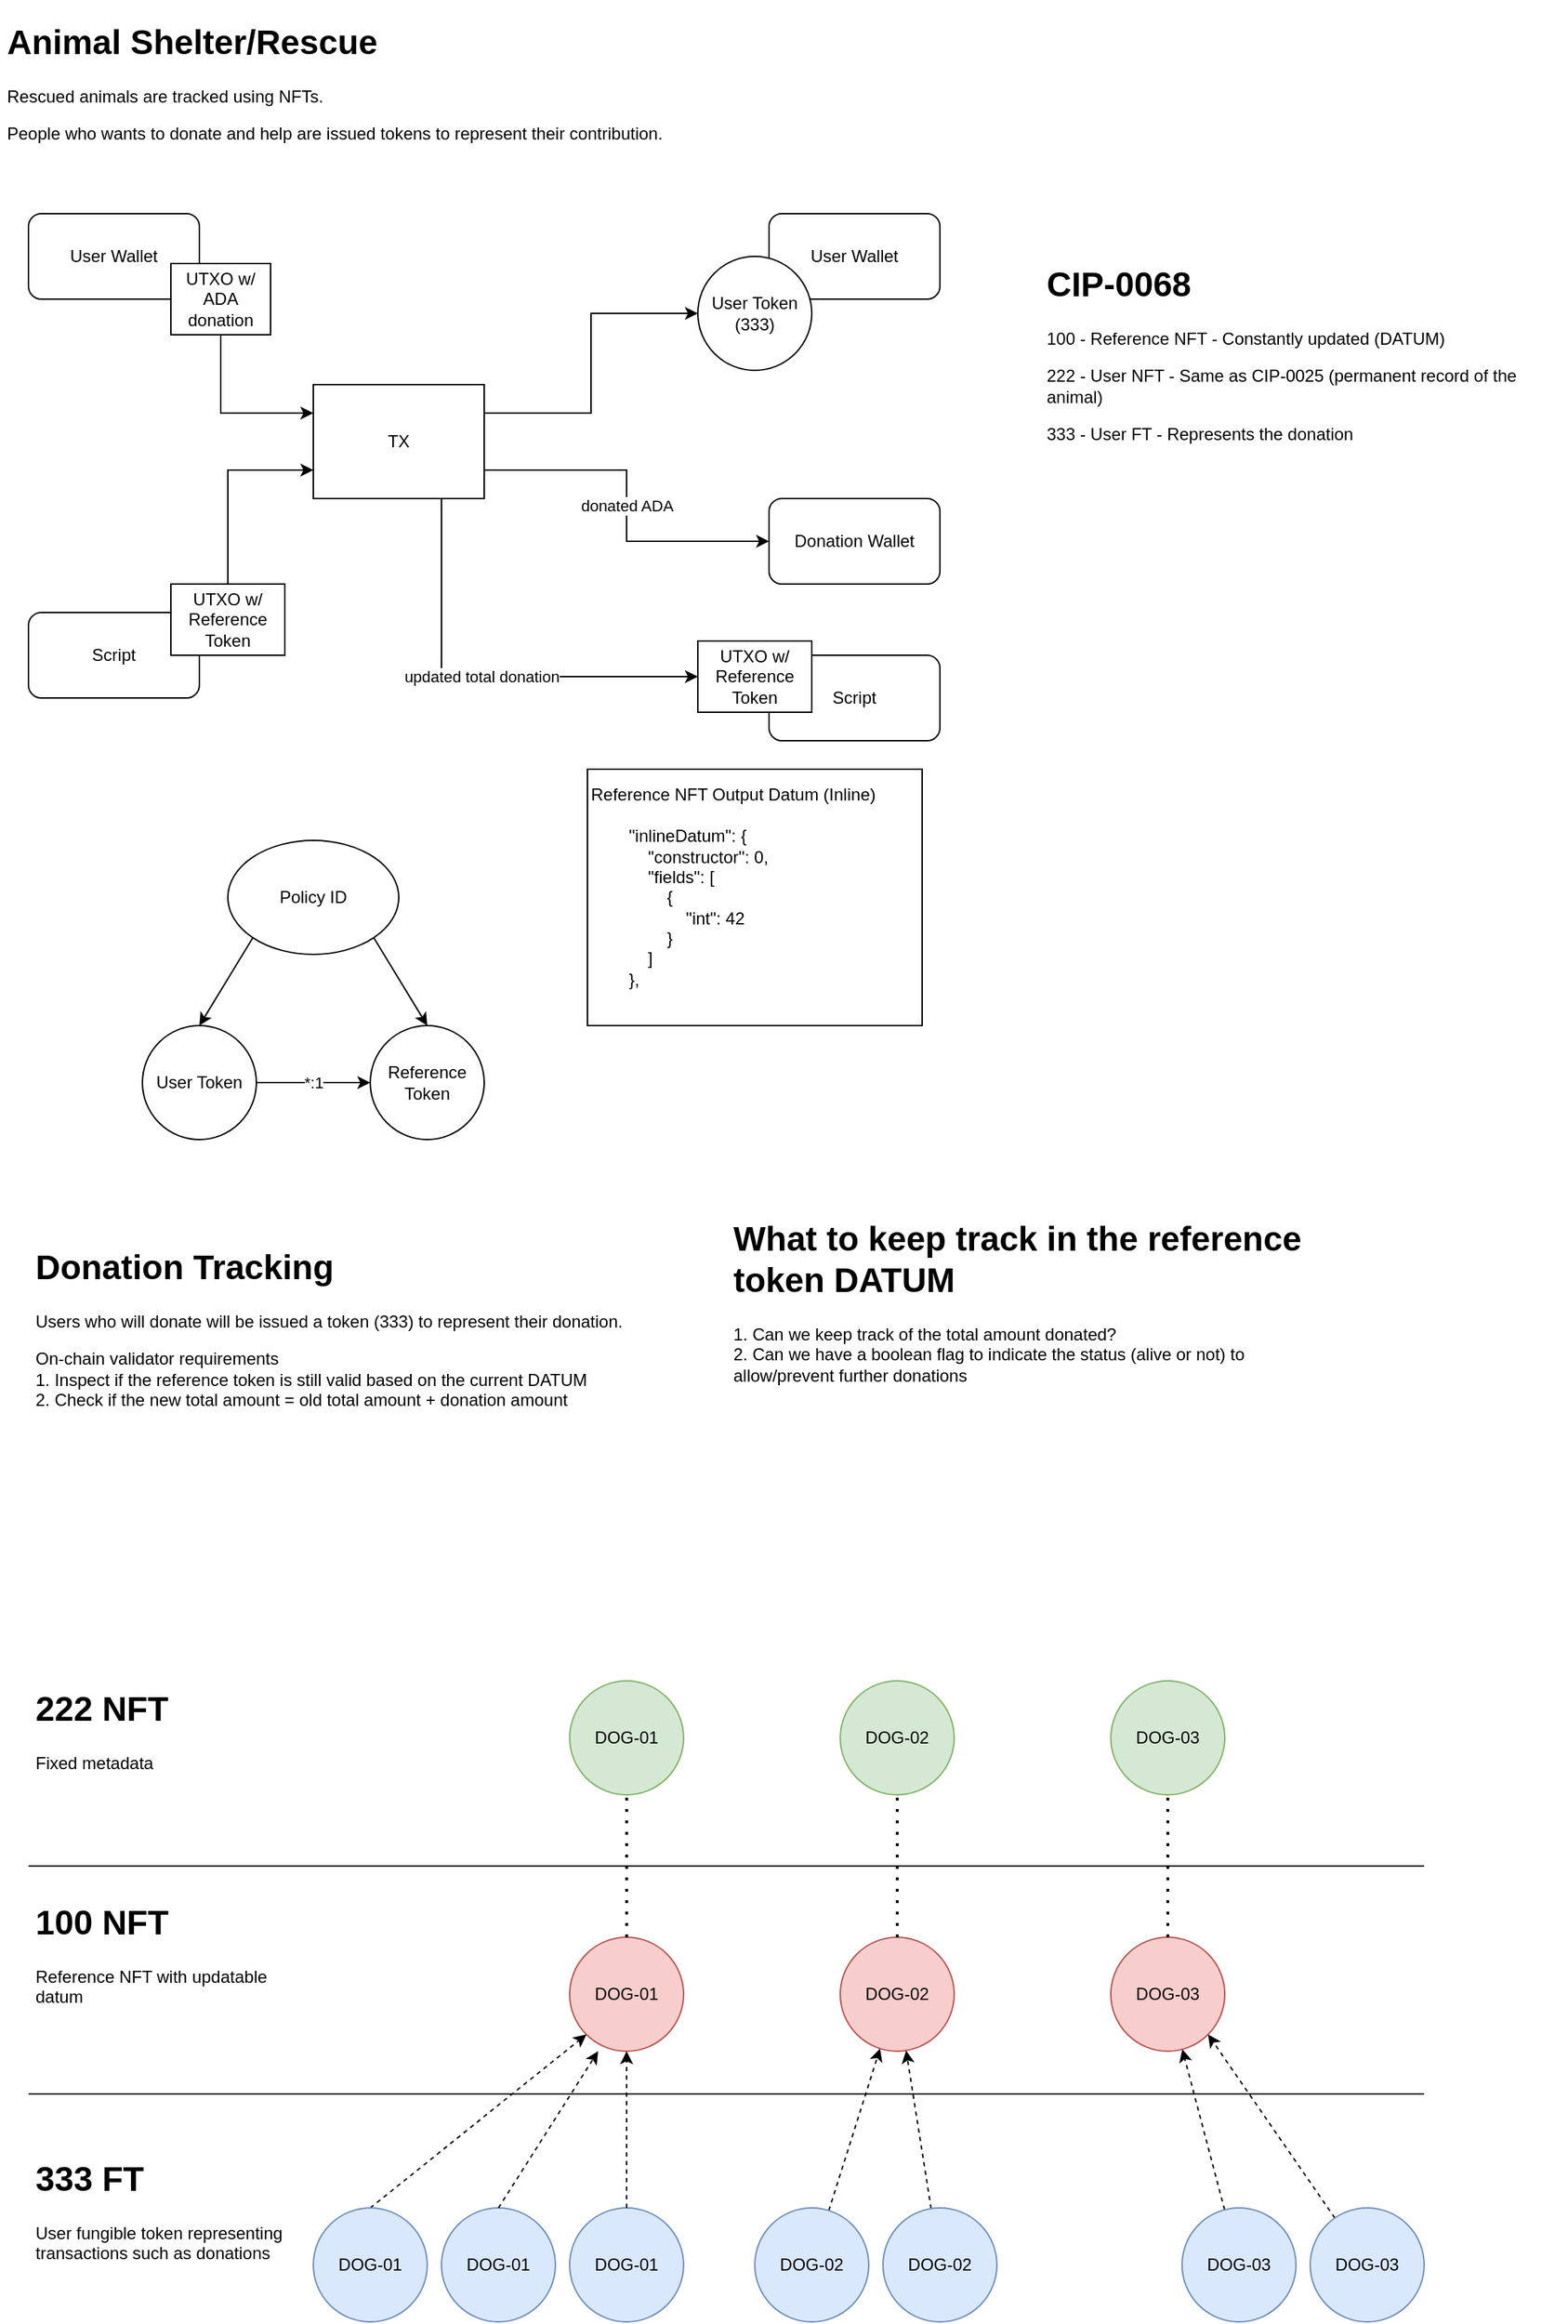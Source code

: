 <mxfile version="20.4.0" type="github">
  <diagram id="odqYZEL_3UX7f1YgIcCa" name="Page-1">
    <mxGraphModel dx="1422" dy="918" grid="1" gridSize="10" guides="1" tooltips="1" connect="1" arrows="1" fold="1" page="1" pageScale="1" pageWidth="850" pageHeight="1100" math="0" shadow="0">
      <root>
        <mxCell id="0" />
        <mxCell id="1" parent="0" />
        <mxCell id="dAVL8cyunABjWrSLzVpG-8" style="edgeStyle=orthogonalEdgeStyle;rounded=0;orthogonalLoop=1;jettySize=auto;html=1;exitX=1;exitY=0.25;exitDx=0;exitDy=0;entryX=0;entryY=0.5;entryDx=0;entryDy=0;" edge="1" parent="1" source="dAVL8cyunABjWrSLzVpG-1" target="dAVL8cyunABjWrSLzVpG-7">
          <mxGeometry relative="1" as="geometry" />
        </mxCell>
        <mxCell id="dAVL8cyunABjWrSLzVpG-10" value="updated total donation" style="edgeStyle=orthogonalEdgeStyle;rounded=0;orthogonalLoop=1;jettySize=auto;html=1;exitX=0.75;exitY=1;exitDx=0;exitDy=0;entryX=0;entryY=0.5;entryDx=0;entryDy=0;" edge="1" parent="1" source="dAVL8cyunABjWrSLzVpG-1" target="dAVL8cyunABjWrSLzVpG-44">
          <mxGeometry relative="1" as="geometry">
            <mxPoint x="440" y="380" as="targetPoint" />
          </mxGeometry>
        </mxCell>
        <mxCell id="dAVL8cyunABjWrSLzVpG-1" value="TX" style="rounded=0;whiteSpace=wrap;html=1;" vertex="1" parent="1">
          <mxGeometry x="240" y="280" width="120" height="80" as="geometry" />
        </mxCell>
        <mxCell id="dAVL8cyunABjWrSLzVpG-5" value="User Wallet" style="rounded=1;whiteSpace=wrap;html=1;" vertex="1" parent="1">
          <mxGeometry x="560" y="160" width="120" height="60" as="geometry" />
        </mxCell>
        <mxCell id="dAVL8cyunABjWrSLzVpG-6" value="Donation Wallet" style="rounded=1;whiteSpace=wrap;html=1;" vertex="1" parent="1">
          <mxGeometry x="560" y="360" width="120" height="60" as="geometry" />
        </mxCell>
        <mxCell id="dAVL8cyunABjWrSLzVpG-7" value="User Token (333)" style="ellipse;whiteSpace=wrap;html=1;aspect=fixed;" vertex="1" parent="1">
          <mxGeometry x="510" y="190" width="80" height="80" as="geometry" />
        </mxCell>
        <mxCell id="dAVL8cyunABjWrSLzVpG-12" value="donated ADA" style="edgeStyle=orthogonalEdgeStyle;rounded=0;orthogonalLoop=1;jettySize=auto;html=1;exitX=1;exitY=0.75;exitDx=0;exitDy=0;entryX=0;entryY=0.5;entryDx=0;entryDy=0;" edge="1" parent="1" source="dAVL8cyunABjWrSLzVpG-1" target="dAVL8cyunABjWrSLzVpG-6">
          <mxGeometry relative="1" as="geometry">
            <mxPoint x="480" y="420" as="sourcePoint" />
          </mxGeometry>
        </mxCell>
        <mxCell id="dAVL8cyunABjWrSLzVpG-13" value="Script" style="rounded=1;whiteSpace=wrap;html=1;" vertex="1" parent="1">
          <mxGeometry x="560" y="470" width="120" height="60" as="geometry" />
        </mxCell>
        <mxCell id="dAVL8cyunABjWrSLzVpG-18" style="rounded=0;orthogonalLoop=1;jettySize=auto;html=1;exitX=0;exitY=1;exitDx=0;exitDy=0;entryX=0.5;entryY=0;entryDx=0;entryDy=0;" edge="1" parent="1" source="dAVL8cyunABjWrSLzVpG-14" target="dAVL8cyunABjWrSLzVpG-16">
          <mxGeometry relative="1" as="geometry" />
        </mxCell>
        <mxCell id="dAVL8cyunABjWrSLzVpG-19" style="edgeStyle=none;rounded=0;orthogonalLoop=1;jettySize=auto;html=1;exitX=1;exitY=1;exitDx=0;exitDy=0;entryX=0.5;entryY=0;entryDx=0;entryDy=0;" edge="1" parent="1" source="dAVL8cyunABjWrSLzVpG-14" target="dAVL8cyunABjWrSLzVpG-17">
          <mxGeometry relative="1" as="geometry" />
        </mxCell>
        <mxCell id="dAVL8cyunABjWrSLzVpG-14" value="Policy ID" style="ellipse;whiteSpace=wrap;html=1;" vertex="1" parent="1">
          <mxGeometry x="180" y="600" width="120" height="80" as="geometry" />
        </mxCell>
        <mxCell id="dAVL8cyunABjWrSLzVpG-20" value="*:1" style="edgeStyle=none;rounded=0;orthogonalLoop=1;jettySize=auto;html=1;exitX=1;exitY=0.5;exitDx=0;exitDy=0;entryX=0;entryY=0.5;entryDx=0;entryDy=0;" edge="1" parent="1" source="dAVL8cyunABjWrSLzVpG-16" target="dAVL8cyunABjWrSLzVpG-17">
          <mxGeometry relative="1" as="geometry" />
        </mxCell>
        <mxCell id="dAVL8cyunABjWrSLzVpG-16" value="User Token" style="ellipse;whiteSpace=wrap;html=1;aspect=fixed;" vertex="1" parent="1">
          <mxGeometry x="120" y="730" width="80" height="80" as="geometry" />
        </mxCell>
        <mxCell id="dAVL8cyunABjWrSLzVpG-17" value="Reference Token" style="ellipse;whiteSpace=wrap;html=1;aspect=fixed;" vertex="1" parent="1">
          <mxGeometry x="280" y="730" width="80" height="80" as="geometry" />
        </mxCell>
        <mxCell id="dAVL8cyunABjWrSLzVpG-21" value="&lt;h1&gt;Animal Shelter/Rescue&lt;/h1&gt;&lt;p&gt;Rescued animals are tracked using NFTs.&lt;/p&gt;&lt;p&gt;People who wants to donate and help are issued tokens to represent their contribution.&lt;/p&gt;" style="text;html=1;strokeColor=none;fillColor=none;spacing=5;spacingTop=-20;whiteSpace=wrap;overflow=hidden;rounded=0;" vertex="1" parent="1">
          <mxGeometry x="20" y="20" width="530" height="120" as="geometry" />
        </mxCell>
        <mxCell id="dAVL8cyunABjWrSLzVpG-35" value="&lt;h1&gt;Donation Tracking&lt;/h1&gt;&lt;p&gt;Users who will donate will be issued a token (333) to represent their donation.&lt;/p&gt;&lt;p&gt;On-chain validator requirements&lt;br&gt;1. Inspect if the reference token is still valid based on the current DATUM&lt;br&gt;2. Check if the new total amount = old total amount + donation amount&lt;/p&gt;" style="text;html=1;strokeColor=none;fillColor=none;spacing=5;spacingTop=-20;whiteSpace=wrap;overflow=hidden;rounded=0;" vertex="1" parent="1">
          <mxGeometry x="40" y="880" width="440" height="120" as="geometry" />
        </mxCell>
        <mxCell id="dAVL8cyunABjWrSLzVpG-36" value="&lt;h1&gt;What to keep track in the reference token DATUM&lt;/h1&gt;&lt;div&gt;1. Can we keep track of the total amount donated?&lt;br&gt;2. Can we have a boolean flag to indicate the status (alive or not) to allow/prevent further donations&lt;/div&gt;&lt;div&gt;&lt;br&gt;&lt;/div&gt;" style="text;html=1;strokeColor=none;fillColor=none;spacing=5;spacingTop=-20;whiteSpace=wrap;overflow=hidden;rounded=0;" vertex="1" parent="1">
          <mxGeometry x="530" y="860" width="440" height="150" as="geometry" />
        </mxCell>
        <mxCell id="dAVL8cyunABjWrSLzVpG-39" value="" style="edgeStyle=orthogonalEdgeStyle;rounded=0;orthogonalLoop=1;jettySize=auto;html=1;entryX=0;entryY=0.25;entryDx=0;entryDy=0;exitX=0.5;exitY=1;exitDx=0;exitDy=0;" edge="1" parent="1" source="dAVL8cyunABjWrSLzVpG-38" target="dAVL8cyunABjWrSLzVpG-1">
          <mxGeometry relative="1" as="geometry" />
        </mxCell>
        <mxCell id="dAVL8cyunABjWrSLzVpG-41" value="User Wallet" style="rounded=1;whiteSpace=wrap;html=1;" vertex="1" parent="1">
          <mxGeometry x="40" y="160" width="120" height="60" as="geometry" />
        </mxCell>
        <mxCell id="dAVL8cyunABjWrSLzVpG-38" value="UTXO w/ ADA donation" style="rounded=0;whiteSpace=wrap;html=1;" vertex="1" parent="1">
          <mxGeometry x="140" y="195" width="70" height="50" as="geometry" />
        </mxCell>
        <mxCell id="dAVL8cyunABjWrSLzVpG-42" value="Script" style="rounded=1;whiteSpace=wrap;html=1;" vertex="1" parent="1">
          <mxGeometry x="40" y="440" width="120" height="60" as="geometry" />
        </mxCell>
        <mxCell id="dAVL8cyunABjWrSLzVpG-43" style="edgeStyle=orthogonalEdgeStyle;rounded=0;orthogonalLoop=1;jettySize=auto;html=1;exitX=0.5;exitY=0;exitDx=0;exitDy=0;entryX=0;entryY=0.75;entryDx=0;entryDy=0;" edge="1" parent="1" source="dAVL8cyunABjWrSLzVpG-40" target="dAVL8cyunABjWrSLzVpG-1">
          <mxGeometry relative="1" as="geometry" />
        </mxCell>
        <mxCell id="dAVL8cyunABjWrSLzVpG-40" value="UTXO w/ Reference Token" style="rounded=0;whiteSpace=wrap;html=1;" vertex="1" parent="1">
          <mxGeometry x="140" y="420" width="80" height="50" as="geometry" />
        </mxCell>
        <mxCell id="dAVL8cyunABjWrSLzVpG-44" value="UTXO w/ Reference Token" style="rounded=0;whiteSpace=wrap;html=1;" vertex="1" parent="1">
          <mxGeometry x="510" y="460" width="80" height="50" as="geometry" />
        </mxCell>
        <mxCell id="dAVL8cyunABjWrSLzVpG-45" value="&lt;div style=&quot;&quot;&gt;&lt;span style=&quot;background-color: initial;&quot;&gt;Reference NFT Output Datum (Inline)&lt;/span&gt;&lt;/div&gt;&lt;div style=&quot;&quot;&gt;&lt;br&gt;&lt;/div&gt;&lt;div style=&quot;&quot;&gt;&lt;div&gt;&amp;nbsp; &amp;nbsp; &amp;nbsp; &amp;nbsp; &quot;inlineDatum&quot;: {&lt;/div&gt;&lt;div&gt;&amp;nbsp; &amp;nbsp; &amp;nbsp; &amp;nbsp; &amp;nbsp; &amp;nbsp; &quot;constructor&quot;: 0,&lt;/div&gt;&lt;div&gt;&amp;nbsp; &amp;nbsp; &amp;nbsp; &amp;nbsp; &amp;nbsp; &amp;nbsp; &quot;fields&quot;: [&lt;/div&gt;&lt;div&gt;&amp;nbsp; &amp;nbsp; &amp;nbsp; &amp;nbsp; &amp;nbsp; &amp;nbsp; &amp;nbsp; &amp;nbsp; {&lt;/div&gt;&lt;div&gt;&amp;nbsp; &amp;nbsp; &amp;nbsp; &amp;nbsp; &amp;nbsp; &amp;nbsp; &amp;nbsp; &amp;nbsp; &amp;nbsp; &amp;nbsp; &quot;int&quot;: 42&lt;/div&gt;&lt;div&gt;&amp;nbsp; &amp;nbsp; &amp;nbsp; &amp;nbsp; &amp;nbsp; &amp;nbsp; &amp;nbsp; &amp;nbsp; }&lt;/div&gt;&lt;div&gt;&amp;nbsp; &amp;nbsp; &amp;nbsp; &amp;nbsp; &amp;nbsp; &amp;nbsp; ]&lt;/div&gt;&lt;div&gt;&amp;nbsp; &amp;nbsp; &amp;nbsp; &amp;nbsp; },&lt;/div&gt;&lt;/div&gt;&lt;div style=&quot;&quot;&gt;&lt;span style=&quot;background-color: initial;&quot;&gt;&lt;br&gt;&lt;/span&gt;&lt;/div&gt;" style="rounded=0;whiteSpace=wrap;html=1;align=left;" vertex="1" parent="1">
          <mxGeometry x="432.5" y="550" width="235" height="180" as="geometry" />
        </mxCell>
        <mxCell id="dAVL8cyunABjWrSLzVpG-46" value="&lt;h1&gt;CIP-0068&lt;/h1&gt;&lt;p&gt;100 - Reference NFT - Constantly updated (DATUM)&lt;/p&gt;&lt;p&gt;222 - User NFT - Same as CIP-0025 (permanent record of the animal)&lt;/p&gt;&lt;p&gt;333 - User FT - Represents the donation&lt;/p&gt;" style="text;html=1;strokeColor=none;fillColor=none;spacing=5;spacingTop=-20;whiteSpace=wrap;overflow=hidden;rounded=0;" vertex="1" parent="1">
          <mxGeometry x="750" y="190" width="370" height="200" as="geometry" />
        </mxCell>
        <mxCell id="dAVL8cyunABjWrSLzVpG-48" value="DOG-01" style="ellipse;whiteSpace=wrap;html=1;aspect=fixed;fillColor=#f8cecc;strokeColor=#b85450;" vertex="1" parent="1">
          <mxGeometry x="420" y="1370" width="80" height="80" as="geometry" />
        </mxCell>
        <mxCell id="dAVL8cyunABjWrSLzVpG-49" value="DOG-02" style="ellipse;whiteSpace=wrap;html=1;aspect=fixed;fillColor=#f8cecc;strokeColor=#b85450;" vertex="1" parent="1">
          <mxGeometry x="610" y="1370" width="80" height="80" as="geometry" />
        </mxCell>
        <mxCell id="dAVL8cyunABjWrSLzVpG-50" value="DOG-03" style="ellipse;whiteSpace=wrap;html=1;aspect=fixed;fillColor=#f8cecc;strokeColor=#b85450;" vertex="1" parent="1">
          <mxGeometry x="800" y="1370" width="80" height="80" as="geometry" />
        </mxCell>
        <mxCell id="dAVL8cyunABjWrSLzVpG-51" value="DOG-01" style="ellipse;whiteSpace=wrap;html=1;aspect=fixed;fillColor=#d5e8d4;strokeColor=#82b366;" vertex="1" parent="1">
          <mxGeometry x="420" y="1190" width="80" height="80" as="geometry" />
        </mxCell>
        <mxCell id="dAVL8cyunABjWrSLzVpG-52" value="DOG-02" style="ellipse;whiteSpace=wrap;html=1;aspect=fixed;fillColor=#d5e8d4;strokeColor=#82b366;" vertex="1" parent="1">
          <mxGeometry x="610" y="1190" width="80" height="80" as="geometry" />
        </mxCell>
        <mxCell id="dAVL8cyunABjWrSLzVpG-53" value="DOG-03" style="ellipse;whiteSpace=wrap;html=1;aspect=fixed;fillColor=#d5e8d4;strokeColor=#82b366;" vertex="1" parent="1">
          <mxGeometry x="800" y="1190" width="80" height="80" as="geometry" />
        </mxCell>
        <mxCell id="dAVL8cyunABjWrSLzVpG-55" value="" style="endArrow=none;html=1;rounded=0;" edge="1" parent="1">
          <mxGeometry width="50" height="50" relative="1" as="geometry">
            <mxPoint x="40" y="1320" as="sourcePoint" />
            <mxPoint x="1020" y="1320" as="targetPoint" />
          </mxGeometry>
        </mxCell>
        <mxCell id="dAVL8cyunABjWrSLzVpG-56" value="&lt;h1&gt;222 NFT&lt;/h1&gt;&lt;p&gt;Fixed metadata&lt;/p&gt;" style="text;html=1;strokeColor=none;fillColor=none;spacing=5;spacingTop=-20;whiteSpace=wrap;overflow=hidden;rounded=0;" vertex="1" parent="1">
          <mxGeometry x="40" y="1190" width="190" height="120" as="geometry" />
        </mxCell>
        <mxCell id="dAVL8cyunABjWrSLzVpG-57" value="&lt;h1&gt;100 NFT&lt;/h1&gt;&lt;p&gt;Reference NFT with updatable datum&lt;/p&gt;" style="text;html=1;strokeColor=none;fillColor=none;spacing=5;spacingTop=-20;whiteSpace=wrap;overflow=hidden;rounded=0;" vertex="1" parent="1">
          <mxGeometry x="40" y="1340" width="190" height="120" as="geometry" />
        </mxCell>
        <mxCell id="dAVL8cyunABjWrSLzVpG-58" value="" style="endArrow=none;html=1;rounded=0;" edge="1" parent="1">
          <mxGeometry width="50" height="50" relative="1" as="geometry">
            <mxPoint x="40" y="1480" as="sourcePoint" />
            <mxPoint x="1020" y="1480" as="targetPoint" />
          </mxGeometry>
        </mxCell>
        <mxCell id="dAVL8cyunABjWrSLzVpG-59" value="" style="endArrow=none;dashed=1;html=1;dashPattern=1 3;strokeWidth=2;rounded=0;entryX=0.5;entryY=1;entryDx=0;entryDy=0;" edge="1" parent="1" source="dAVL8cyunABjWrSLzVpG-48" target="dAVL8cyunABjWrSLzVpG-51">
          <mxGeometry width="50" height="50" relative="1" as="geometry">
            <mxPoint x="400" y="1470" as="sourcePoint" />
            <mxPoint x="480" y="1280" as="targetPoint" />
          </mxGeometry>
        </mxCell>
        <mxCell id="dAVL8cyunABjWrSLzVpG-60" value="" style="endArrow=none;dashed=1;html=1;dashPattern=1 3;strokeWidth=2;rounded=0;entryX=0.5;entryY=1;entryDx=0;entryDy=0;exitX=0.5;exitY=0;exitDx=0;exitDy=0;" edge="1" parent="1" source="dAVL8cyunABjWrSLzVpG-49" target="dAVL8cyunABjWrSLzVpG-52">
          <mxGeometry width="50" height="50" relative="1" as="geometry">
            <mxPoint x="470" y="1380" as="sourcePoint" />
            <mxPoint x="470" y="1280" as="targetPoint" />
          </mxGeometry>
        </mxCell>
        <mxCell id="dAVL8cyunABjWrSLzVpG-61" value="" style="endArrow=none;dashed=1;html=1;dashPattern=1 3;strokeWidth=2;rounded=0;entryX=0.5;entryY=1;entryDx=0;entryDy=0;exitX=0.5;exitY=0;exitDx=0;exitDy=0;" edge="1" parent="1" source="dAVL8cyunABjWrSLzVpG-50" target="dAVL8cyunABjWrSLzVpG-53">
          <mxGeometry width="50" height="50" relative="1" as="geometry">
            <mxPoint x="660" y="1380" as="sourcePoint" />
            <mxPoint x="660" y="1280" as="targetPoint" />
          </mxGeometry>
        </mxCell>
        <mxCell id="dAVL8cyunABjWrSLzVpG-62" value="&lt;h1&gt;333 FT&lt;/h1&gt;&lt;p&gt;User fungible token representing transactions such as donations&lt;/p&gt;" style="text;html=1;strokeColor=none;fillColor=none;spacing=5;spacingTop=-20;whiteSpace=wrap;overflow=hidden;rounded=0;" vertex="1" parent="1">
          <mxGeometry x="40" y="1520" width="190" height="120" as="geometry" />
        </mxCell>
        <mxCell id="dAVL8cyunABjWrSLzVpG-71" style="rounded=0;orthogonalLoop=1;jettySize=auto;html=1;exitX=0.5;exitY=0;exitDx=0;exitDy=0;entryX=0;entryY=1;entryDx=0;entryDy=0;dashed=1;" edge="1" parent="1" source="dAVL8cyunABjWrSLzVpG-63" target="dAVL8cyunABjWrSLzVpG-48">
          <mxGeometry relative="1" as="geometry" />
        </mxCell>
        <mxCell id="dAVL8cyunABjWrSLzVpG-63" value="DOG-01" style="ellipse;whiteSpace=wrap;html=1;aspect=fixed;fillColor=#dae8fc;strokeColor=#6c8ebf;" vertex="1" parent="1">
          <mxGeometry x="240" y="1560" width="80" height="80" as="geometry" />
        </mxCell>
        <mxCell id="dAVL8cyunABjWrSLzVpG-64" value="DOG-01" style="ellipse;whiteSpace=wrap;html=1;aspect=fixed;fillColor=#dae8fc;strokeColor=#6c8ebf;" vertex="1" parent="1">
          <mxGeometry x="330" y="1560" width="80" height="80" as="geometry" />
        </mxCell>
        <mxCell id="dAVL8cyunABjWrSLzVpG-65" value="DOG-01" style="ellipse;whiteSpace=wrap;html=1;aspect=fixed;fillColor=#dae8fc;strokeColor=#6c8ebf;" vertex="1" parent="1">
          <mxGeometry x="420" y="1560" width="80" height="80" as="geometry" />
        </mxCell>
        <mxCell id="dAVL8cyunABjWrSLzVpG-74" style="edgeStyle=none;rounded=0;orthogonalLoop=1;jettySize=auto;html=1;dashed=1;" edge="1" parent="1" source="dAVL8cyunABjWrSLzVpG-66" target="dAVL8cyunABjWrSLzVpG-49">
          <mxGeometry relative="1" as="geometry" />
        </mxCell>
        <mxCell id="dAVL8cyunABjWrSLzVpG-66" value="DOG-02" style="ellipse;whiteSpace=wrap;html=1;aspect=fixed;fillColor=#dae8fc;strokeColor=#6c8ebf;" vertex="1" parent="1">
          <mxGeometry x="550" y="1560" width="80" height="80" as="geometry" />
        </mxCell>
        <mxCell id="dAVL8cyunABjWrSLzVpG-75" style="edgeStyle=none;rounded=0;orthogonalLoop=1;jettySize=auto;html=1;dashed=1;" edge="1" parent="1" source="dAVL8cyunABjWrSLzVpG-67" target="dAVL8cyunABjWrSLzVpG-49">
          <mxGeometry relative="1" as="geometry" />
        </mxCell>
        <mxCell id="dAVL8cyunABjWrSLzVpG-67" value="DOG-02" style="ellipse;whiteSpace=wrap;html=1;aspect=fixed;fillColor=#dae8fc;strokeColor=#6c8ebf;" vertex="1" parent="1">
          <mxGeometry x="640" y="1560" width="80" height="80" as="geometry" />
        </mxCell>
        <mxCell id="dAVL8cyunABjWrSLzVpG-77" style="edgeStyle=none;rounded=0;orthogonalLoop=1;jettySize=auto;html=1;dashed=1;" edge="1" parent="1" source="dAVL8cyunABjWrSLzVpG-69" target="dAVL8cyunABjWrSLzVpG-50">
          <mxGeometry relative="1" as="geometry" />
        </mxCell>
        <mxCell id="dAVL8cyunABjWrSLzVpG-69" value="DOG-03" style="ellipse;whiteSpace=wrap;html=1;aspect=fixed;fillColor=#dae8fc;strokeColor=#6c8ebf;" vertex="1" parent="1">
          <mxGeometry x="850" y="1560" width="80" height="80" as="geometry" />
        </mxCell>
        <mxCell id="dAVL8cyunABjWrSLzVpG-78" style="edgeStyle=none;rounded=0;orthogonalLoop=1;jettySize=auto;html=1;entryX=1;entryY=1;entryDx=0;entryDy=0;dashed=1;" edge="1" parent="1" source="dAVL8cyunABjWrSLzVpG-70" target="dAVL8cyunABjWrSLzVpG-50">
          <mxGeometry relative="1" as="geometry" />
        </mxCell>
        <mxCell id="dAVL8cyunABjWrSLzVpG-70" value="DOG-03" style="ellipse;whiteSpace=wrap;html=1;aspect=fixed;fillColor=#dae8fc;strokeColor=#6c8ebf;" vertex="1" parent="1">
          <mxGeometry x="940" y="1560" width="80" height="80" as="geometry" />
        </mxCell>
        <mxCell id="dAVL8cyunABjWrSLzVpG-72" style="rounded=0;orthogonalLoop=1;jettySize=auto;html=1;exitX=0.5;exitY=0;exitDx=0;exitDy=0;dashed=1;entryX=0.25;entryY=1;entryDx=0;entryDy=0;entryPerimeter=0;" edge="1" parent="1" source="dAVL8cyunABjWrSLzVpG-64" target="dAVL8cyunABjWrSLzVpG-48">
          <mxGeometry relative="1" as="geometry">
            <mxPoint x="290" y="1570" as="sourcePoint" />
            <mxPoint x="460" y="1450" as="targetPoint" />
          </mxGeometry>
        </mxCell>
        <mxCell id="dAVL8cyunABjWrSLzVpG-73" style="rounded=0;orthogonalLoop=1;jettySize=auto;html=1;exitX=0.5;exitY=0;exitDx=0;exitDy=0;entryX=0.5;entryY=1;entryDx=0;entryDy=0;dashed=1;" edge="1" parent="1" source="dAVL8cyunABjWrSLzVpG-65" target="dAVL8cyunABjWrSLzVpG-48">
          <mxGeometry relative="1" as="geometry">
            <mxPoint x="380" y="1570" as="sourcePoint" />
            <mxPoint x="462" y="1462" as="targetPoint" />
          </mxGeometry>
        </mxCell>
      </root>
    </mxGraphModel>
  </diagram>
</mxfile>
